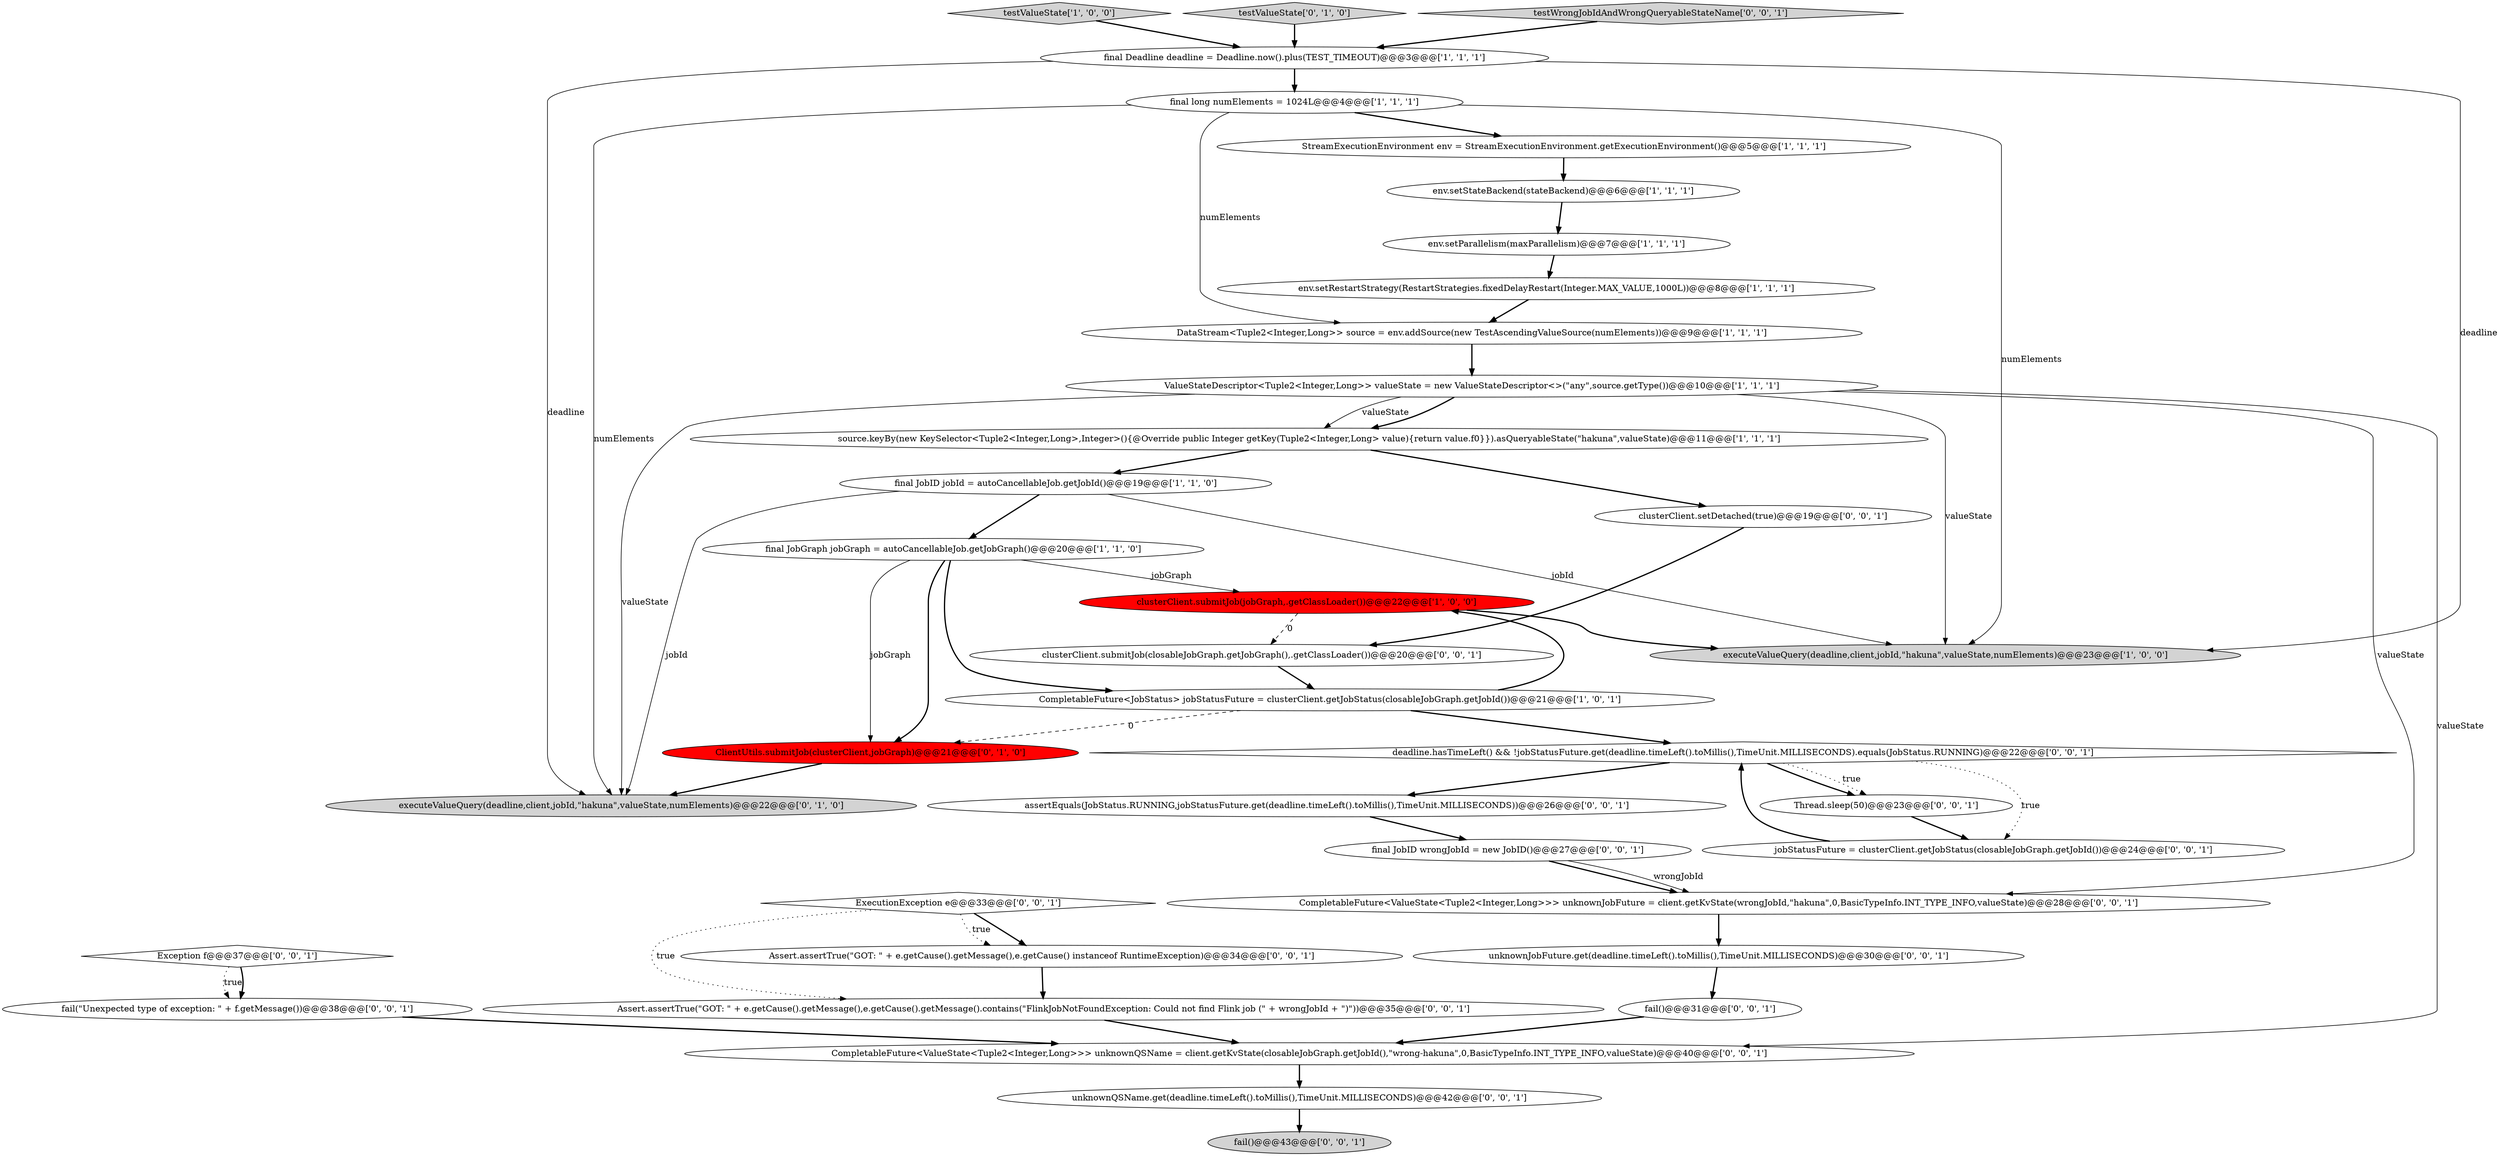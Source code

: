 digraph {
11 [style = filled, label = "StreamExecutionEnvironment env = StreamExecutionEnvironment.getExecutionEnvironment()@@@5@@@['1', '1', '1']", fillcolor = white, shape = ellipse image = "AAA0AAABBB1BBB"];
10 [style = filled, label = "final Deadline deadline = Deadline.now().plus(TEST_TIMEOUT)@@@3@@@['1', '1', '1']", fillcolor = white, shape = ellipse image = "AAA0AAABBB1BBB"];
35 [style = filled, label = "Thread.sleep(50)@@@23@@@['0', '0', '1']", fillcolor = white, shape = ellipse image = "AAA0AAABBB3BBB"];
27 [style = filled, label = "fail()@@@43@@@['0', '0', '1']", fillcolor = lightgray, shape = ellipse image = "AAA0AAABBB3BBB"];
6 [style = filled, label = "clusterClient.submitJob(jobGraph,.getClassLoader())@@@22@@@['1', '0', '0']", fillcolor = red, shape = ellipse image = "AAA1AAABBB1BBB"];
22 [style = filled, label = "Assert.assertTrue(\"GOT: \" + e.getCause().getMessage(),e.getCause() instanceof RuntimeException)@@@34@@@['0', '0', '1']", fillcolor = white, shape = ellipse image = "AAA0AAABBB3BBB"];
23 [style = filled, label = "clusterClient.submitJob(closableJobGraph.getJobGraph(),.getClassLoader())@@@20@@@['0', '0', '1']", fillcolor = white, shape = ellipse image = "AAA0AAABBB3BBB"];
33 [style = filled, label = "Exception f@@@37@@@['0', '0', '1']", fillcolor = white, shape = diamond image = "AAA0AAABBB3BBB"];
2 [style = filled, label = "CompletableFuture<JobStatus> jobStatusFuture = clusterClient.getJobStatus(closableJobGraph.getJobId())@@@21@@@['1', '0', '1']", fillcolor = white, shape = ellipse image = "AAA0AAABBB1BBB"];
21 [style = filled, label = "fail(\"Unexpected type of exception: \" + f.getMessage())@@@38@@@['0', '0', '1']", fillcolor = white, shape = ellipse image = "AAA0AAABBB3BBB"];
19 [style = filled, label = "unknownJobFuture.get(deadline.timeLeft().toMillis(),TimeUnit.MILLISECONDS)@@@30@@@['0', '0', '1']", fillcolor = white, shape = ellipse image = "AAA0AAABBB3BBB"];
7 [style = filled, label = "testValueState['1', '0', '0']", fillcolor = lightgray, shape = diamond image = "AAA0AAABBB1BBB"];
12 [style = filled, label = "source.keyBy(new KeySelector<Tuple2<Integer,Long>,Integer>(){@Override public Integer getKey(Tuple2<Integer,Long> value){return value.f0}}).asQueryableState(\"hakuna\",valueState)@@@11@@@['1', '1', '1']", fillcolor = white, shape = ellipse image = "AAA0AAABBB1BBB"];
13 [style = filled, label = "executeValueQuery(deadline,client,jobId,\"hakuna\",valueState,numElements)@@@23@@@['1', '0', '0']", fillcolor = lightgray, shape = ellipse image = "AAA0AAABBB1BBB"];
17 [style = filled, label = "testValueState['0', '1', '0']", fillcolor = lightgray, shape = diamond image = "AAA0AAABBB2BBB"];
4 [style = filled, label = "env.setStateBackend(stateBackend)@@@6@@@['1', '1', '1']", fillcolor = white, shape = ellipse image = "AAA0AAABBB1BBB"];
15 [style = filled, label = "ClientUtils.submitJob(clusterClient,jobGraph)@@@21@@@['0', '1', '0']", fillcolor = red, shape = ellipse image = "AAA1AAABBB2BBB"];
16 [style = filled, label = "executeValueQuery(deadline,client,jobId,\"hakuna\",valueState,numElements)@@@22@@@['0', '1', '0']", fillcolor = lightgray, shape = ellipse image = "AAA0AAABBB2BBB"];
14 [style = filled, label = "final JobGraph jobGraph = autoCancellableJob.getJobGraph()@@@20@@@['1', '1', '0']", fillcolor = white, shape = ellipse image = "AAA0AAABBB1BBB"];
0 [style = filled, label = "env.setRestartStrategy(RestartStrategies.fixedDelayRestart(Integer.MAX_VALUE,1000L))@@@8@@@['1', '1', '1']", fillcolor = white, shape = ellipse image = "AAA0AAABBB1BBB"];
34 [style = filled, label = "Assert.assertTrue(\"GOT: \" + e.getCause().getMessage(),e.getCause().getMessage().contains(\"FlinkJobNotFoundException: Could not find Flink job (\" + wrongJobId + \")\"))@@@35@@@['0', '0', '1']", fillcolor = white, shape = ellipse image = "AAA0AAABBB3BBB"];
31 [style = filled, label = "CompletableFuture<ValueState<Tuple2<Integer,Long>>> unknownJobFuture = client.getKvState(wrongJobId,\"hakuna\",0,BasicTypeInfo.INT_TYPE_INFO,valueState)@@@28@@@['0', '0', '1']", fillcolor = white, shape = ellipse image = "AAA0AAABBB3BBB"];
20 [style = filled, label = "ExecutionException e@@@33@@@['0', '0', '1']", fillcolor = white, shape = diamond image = "AAA0AAABBB3BBB"];
30 [style = filled, label = "unknownQSName.get(deadline.timeLeft().toMillis(),TimeUnit.MILLISECONDS)@@@42@@@['0', '0', '1']", fillcolor = white, shape = ellipse image = "AAA0AAABBB3BBB"];
25 [style = filled, label = "assertEquals(JobStatus.RUNNING,jobStatusFuture.get(deadline.timeLeft().toMillis(),TimeUnit.MILLISECONDS))@@@26@@@['0', '0', '1']", fillcolor = white, shape = ellipse image = "AAA0AAABBB3BBB"];
8 [style = filled, label = "env.setParallelism(maxParallelism)@@@7@@@['1', '1', '1']", fillcolor = white, shape = ellipse image = "AAA0AAABBB1BBB"];
28 [style = filled, label = "deadline.hasTimeLeft() && !jobStatusFuture.get(deadline.timeLeft().toMillis(),TimeUnit.MILLISECONDS).equals(JobStatus.RUNNING)@@@22@@@['0', '0', '1']", fillcolor = white, shape = diamond image = "AAA0AAABBB3BBB"];
24 [style = filled, label = "jobStatusFuture = clusterClient.getJobStatus(closableJobGraph.getJobId())@@@24@@@['0', '0', '1']", fillcolor = white, shape = ellipse image = "AAA0AAABBB3BBB"];
18 [style = filled, label = "final JobID wrongJobId = new JobID()@@@27@@@['0', '0', '1']", fillcolor = white, shape = ellipse image = "AAA0AAABBB3BBB"];
9 [style = filled, label = "DataStream<Tuple2<Integer,Long>> source = env.addSource(new TestAscendingValueSource(numElements))@@@9@@@['1', '1', '1']", fillcolor = white, shape = ellipse image = "AAA0AAABBB1BBB"];
5 [style = filled, label = "final JobID jobId = autoCancellableJob.getJobId()@@@19@@@['1', '1', '0']", fillcolor = white, shape = ellipse image = "AAA0AAABBB1BBB"];
32 [style = filled, label = "clusterClient.setDetached(true)@@@19@@@['0', '0', '1']", fillcolor = white, shape = ellipse image = "AAA0AAABBB3BBB"];
3 [style = filled, label = "final long numElements = 1024L@@@4@@@['1', '1', '1']", fillcolor = white, shape = ellipse image = "AAA0AAABBB1BBB"];
26 [style = filled, label = "fail()@@@31@@@['0', '0', '1']", fillcolor = white, shape = ellipse image = "AAA0AAABBB3BBB"];
1 [style = filled, label = "ValueStateDescriptor<Tuple2<Integer,Long>> valueState = new ValueStateDescriptor<>(\"any\",source.getType())@@@10@@@['1', '1', '1']", fillcolor = white, shape = ellipse image = "AAA0AAABBB1BBB"];
36 [style = filled, label = "CompletableFuture<ValueState<Tuple2<Integer,Long>>> unknownQSName = client.getKvState(closableJobGraph.getJobId(),\"wrong-hakuna\",0,BasicTypeInfo.INT_TYPE_INFO,valueState)@@@40@@@['0', '0', '1']", fillcolor = white, shape = ellipse image = "AAA0AAABBB3BBB"];
29 [style = filled, label = "testWrongJobIdAndWrongQueryableStateName['0', '0', '1']", fillcolor = lightgray, shape = diamond image = "AAA0AAABBB3BBB"];
17->10 [style = bold, label=""];
24->28 [style = bold, label=""];
18->31 [style = bold, label=""];
1->31 [style = solid, label="valueState"];
0->9 [style = bold, label=""];
1->13 [style = solid, label="valueState"];
32->23 [style = bold, label=""];
12->5 [style = bold, label=""];
10->16 [style = solid, label="deadline"];
7->10 [style = bold, label=""];
14->15 [style = solid, label="jobGraph"];
2->6 [style = bold, label=""];
28->35 [style = dotted, label="true"];
26->36 [style = bold, label=""];
11->4 [style = bold, label=""];
30->27 [style = bold, label=""];
1->16 [style = solid, label="valueState"];
25->18 [style = bold, label=""];
3->11 [style = bold, label=""];
12->32 [style = bold, label=""];
10->3 [style = bold, label=""];
5->16 [style = solid, label="jobId"];
5->14 [style = bold, label=""];
1->36 [style = solid, label="valueState"];
15->16 [style = bold, label=""];
35->24 [style = bold, label=""];
20->22 [style = bold, label=""];
14->6 [style = solid, label="jobGraph"];
2->15 [style = dashed, label="0"];
3->9 [style = solid, label="numElements"];
8->0 [style = bold, label=""];
36->30 [style = bold, label=""];
28->35 [style = bold, label=""];
28->24 [style = dotted, label="true"];
33->21 [style = dotted, label="true"];
21->36 [style = bold, label=""];
18->31 [style = solid, label="wrongJobId"];
19->26 [style = bold, label=""];
6->13 [style = bold, label=""];
22->34 [style = bold, label=""];
34->36 [style = bold, label=""];
1->12 [style = bold, label=""];
1->12 [style = solid, label="valueState"];
5->13 [style = solid, label="jobId"];
28->25 [style = bold, label=""];
4->8 [style = bold, label=""];
29->10 [style = bold, label=""];
3->16 [style = solid, label="numElements"];
14->15 [style = bold, label=""];
14->2 [style = bold, label=""];
23->2 [style = bold, label=""];
20->22 [style = dotted, label="true"];
9->1 [style = bold, label=""];
33->21 [style = bold, label=""];
10->13 [style = solid, label="deadline"];
2->28 [style = bold, label=""];
20->34 [style = dotted, label="true"];
31->19 [style = bold, label=""];
3->13 [style = solid, label="numElements"];
6->23 [style = dashed, label="0"];
}
